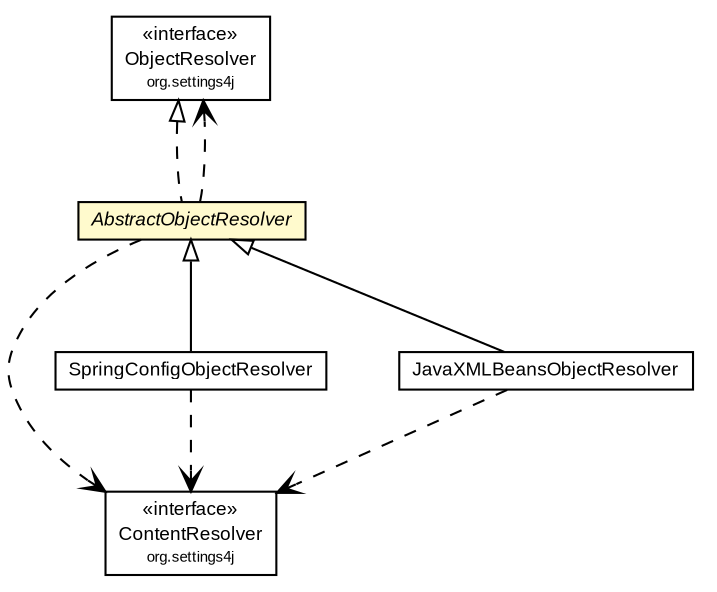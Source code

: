#!/usr/local/bin/dot
#
# Class diagram 
# Generated by UMLGraph version R5_6-24-gf6e263 (http://www.umlgraph.org/)
#

digraph G {
	edge [fontname="arial",fontsize=10,labelfontname="arial",labelfontsize=10];
	node [fontname="arial",fontsize=10,shape=plaintext];
	nodesep=0.25;
	ranksep=0.5;
	// org.settings4j.ObjectResolver
	c846 [label=<<table title="org.settings4j.ObjectResolver" border="0" cellborder="1" cellspacing="0" cellpadding="2" port="p" href="../ObjectResolver.html">
		<tr><td><table border="0" cellspacing="0" cellpadding="1">
<tr><td align="center" balign="center"> &#171;interface&#187; </td></tr>
<tr><td align="center" balign="center"> ObjectResolver </td></tr>
<tr><td align="center" balign="center"><font point-size="7.0"> org.settings4j </font></td></tr>
		</table></td></tr>
		</table>>, URL="../ObjectResolver.html", fontname="arial", fontcolor="black", fontsize=9.0];
	// org.settings4j.ContentResolver
	c848 [label=<<table title="org.settings4j.ContentResolver" border="0" cellborder="1" cellspacing="0" cellpadding="2" port="p" href="../ContentResolver.html">
		<tr><td><table border="0" cellspacing="0" cellpadding="1">
<tr><td align="center" balign="center"> &#171;interface&#187; </td></tr>
<tr><td align="center" balign="center"> ContentResolver </td></tr>
<tr><td align="center" balign="center"><font point-size="7.0"> org.settings4j </font></td></tr>
		</table></td></tr>
		</table>>, URL="../ContentResolver.html", fontname="arial", fontcolor="black", fontsize=9.0];
	// org.settings4j.objectresolver.SpringConfigObjectResolver
	c868 [label=<<table title="org.settings4j.objectresolver.SpringConfigObjectResolver" border="0" cellborder="1" cellspacing="0" cellpadding="2" port="p" href="./SpringConfigObjectResolver.html">
		<tr><td><table border="0" cellspacing="0" cellpadding="1">
<tr><td align="center" balign="center"> SpringConfigObjectResolver </td></tr>
		</table></td></tr>
		</table>>, URL="./SpringConfigObjectResolver.html", fontname="arial", fontcolor="black", fontsize=9.0];
	// org.settings4j.objectresolver.JavaXMLBeansObjectResolver
	c869 [label=<<table title="org.settings4j.objectresolver.JavaXMLBeansObjectResolver" border="0" cellborder="1" cellspacing="0" cellpadding="2" port="p" href="./JavaXMLBeansObjectResolver.html">
		<tr><td><table border="0" cellspacing="0" cellpadding="1">
<tr><td align="center" balign="center"> JavaXMLBeansObjectResolver </td></tr>
		</table></td></tr>
		</table>>, URL="./JavaXMLBeansObjectResolver.html", fontname="arial", fontcolor="black", fontsize=9.0];
	// org.settings4j.objectresolver.AbstractObjectResolver
	c871 [label=<<table title="org.settings4j.objectresolver.AbstractObjectResolver" border="0" cellborder="1" cellspacing="0" cellpadding="2" port="p" bgcolor="lemonChiffon" href="./AbstractObjectResolver.html">
		<tr><td><table border="0" cellspacing="0" cellpadding="1">
<tr><td align="center" balign="center"><font face="arial italic"> AbstractObjectResolver </font></td></tr>
		</table></td></tr>
		</table>>, URL="./AbstractObjectResolver.html", fontname="arial", fontcolor="black", fontsize=9.0];
	//org.settings4j.objectresolver.SpringConfigObjectResolver extends org.settings4j.objectresolver.AbstractObjectResolver
	c871:p -> c868:p [dir=back,arrowtail=empty];
	//org.settings4j.objectresolver.JavaXMLBeansObjectResolver extends org.settings4j.objectresolver.AbstractObjectResolver
	c871:p -> c869:p [dir=back,arrowtail=empty];
	//org.settings4j.objectresolver.AbstractObjectResolver implements org.settings4j.ObjectResolver
	c846:p -> c871:p [dir=back,arrowtail=empty,style=dashed];
	// org.settings4j.objectresolver.SpringConfigObjectResolver DEPEND org.settings4j.ContentResolver
	c868:p -> c848:p [taillabel="", label="", headlabel="", fontname="arial", fontcolor="black", fontsize=10.0, color="black", arrowhead=open, style=dashed];
	// org.settings4j.objectresolver.JavaXMLBeansObjectResolver DEPEND org.settings4j.ContentResolver
	c869:p -> c848:p [taillabel="", label="", headlabel="", fontname="arial", fontcolor="black", fontsize=10.0, color="black", arrowhead=open, style=dashed];
	// org.settings4j.objectresolver.AbstractObjectResolver DEPEND org.settings4j.ContentResolver
	c871:p -> c848:p [taillabel="", label="", headlabel="", fontname="arial", fontcolor="black", fontsize=10.0, color="black", arrowhead=open, style=dashed];
	// org.settings4j.objectresolver.AbstractObjectResolver DEPEND org.settings4j.ObjectResolver
	c871:p -> c846:p [taillabel="", label="", headlabel="", fontname="arial", fontcolor="black", fontsize=10.0, color="black", arrowhead=open, style=dashed];
}


